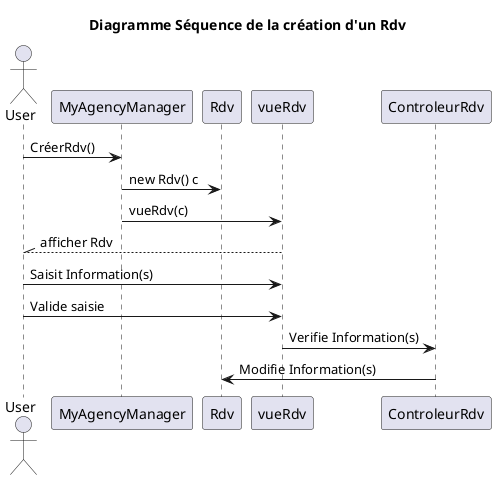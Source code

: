 @startuml

title Diagramme Séquence de la création d'un Rdv

actor User as U
U -> MyAgencyManager :CréerRdv()

MyAgencyManager -> Rdv :new Rdv() c

MyAgencyManager -> vueRdv : vueRdv(c)

U //-- vueRdv :afficher Rdv

U -> vueRdv :Saisit Information(s)
U -> vueRdv :Valide saisie

vueRdv -> ControleurRdv :Verifie Information(s)
ControleurRdv -> Rdv :Modifie Information(s)
@enduml
